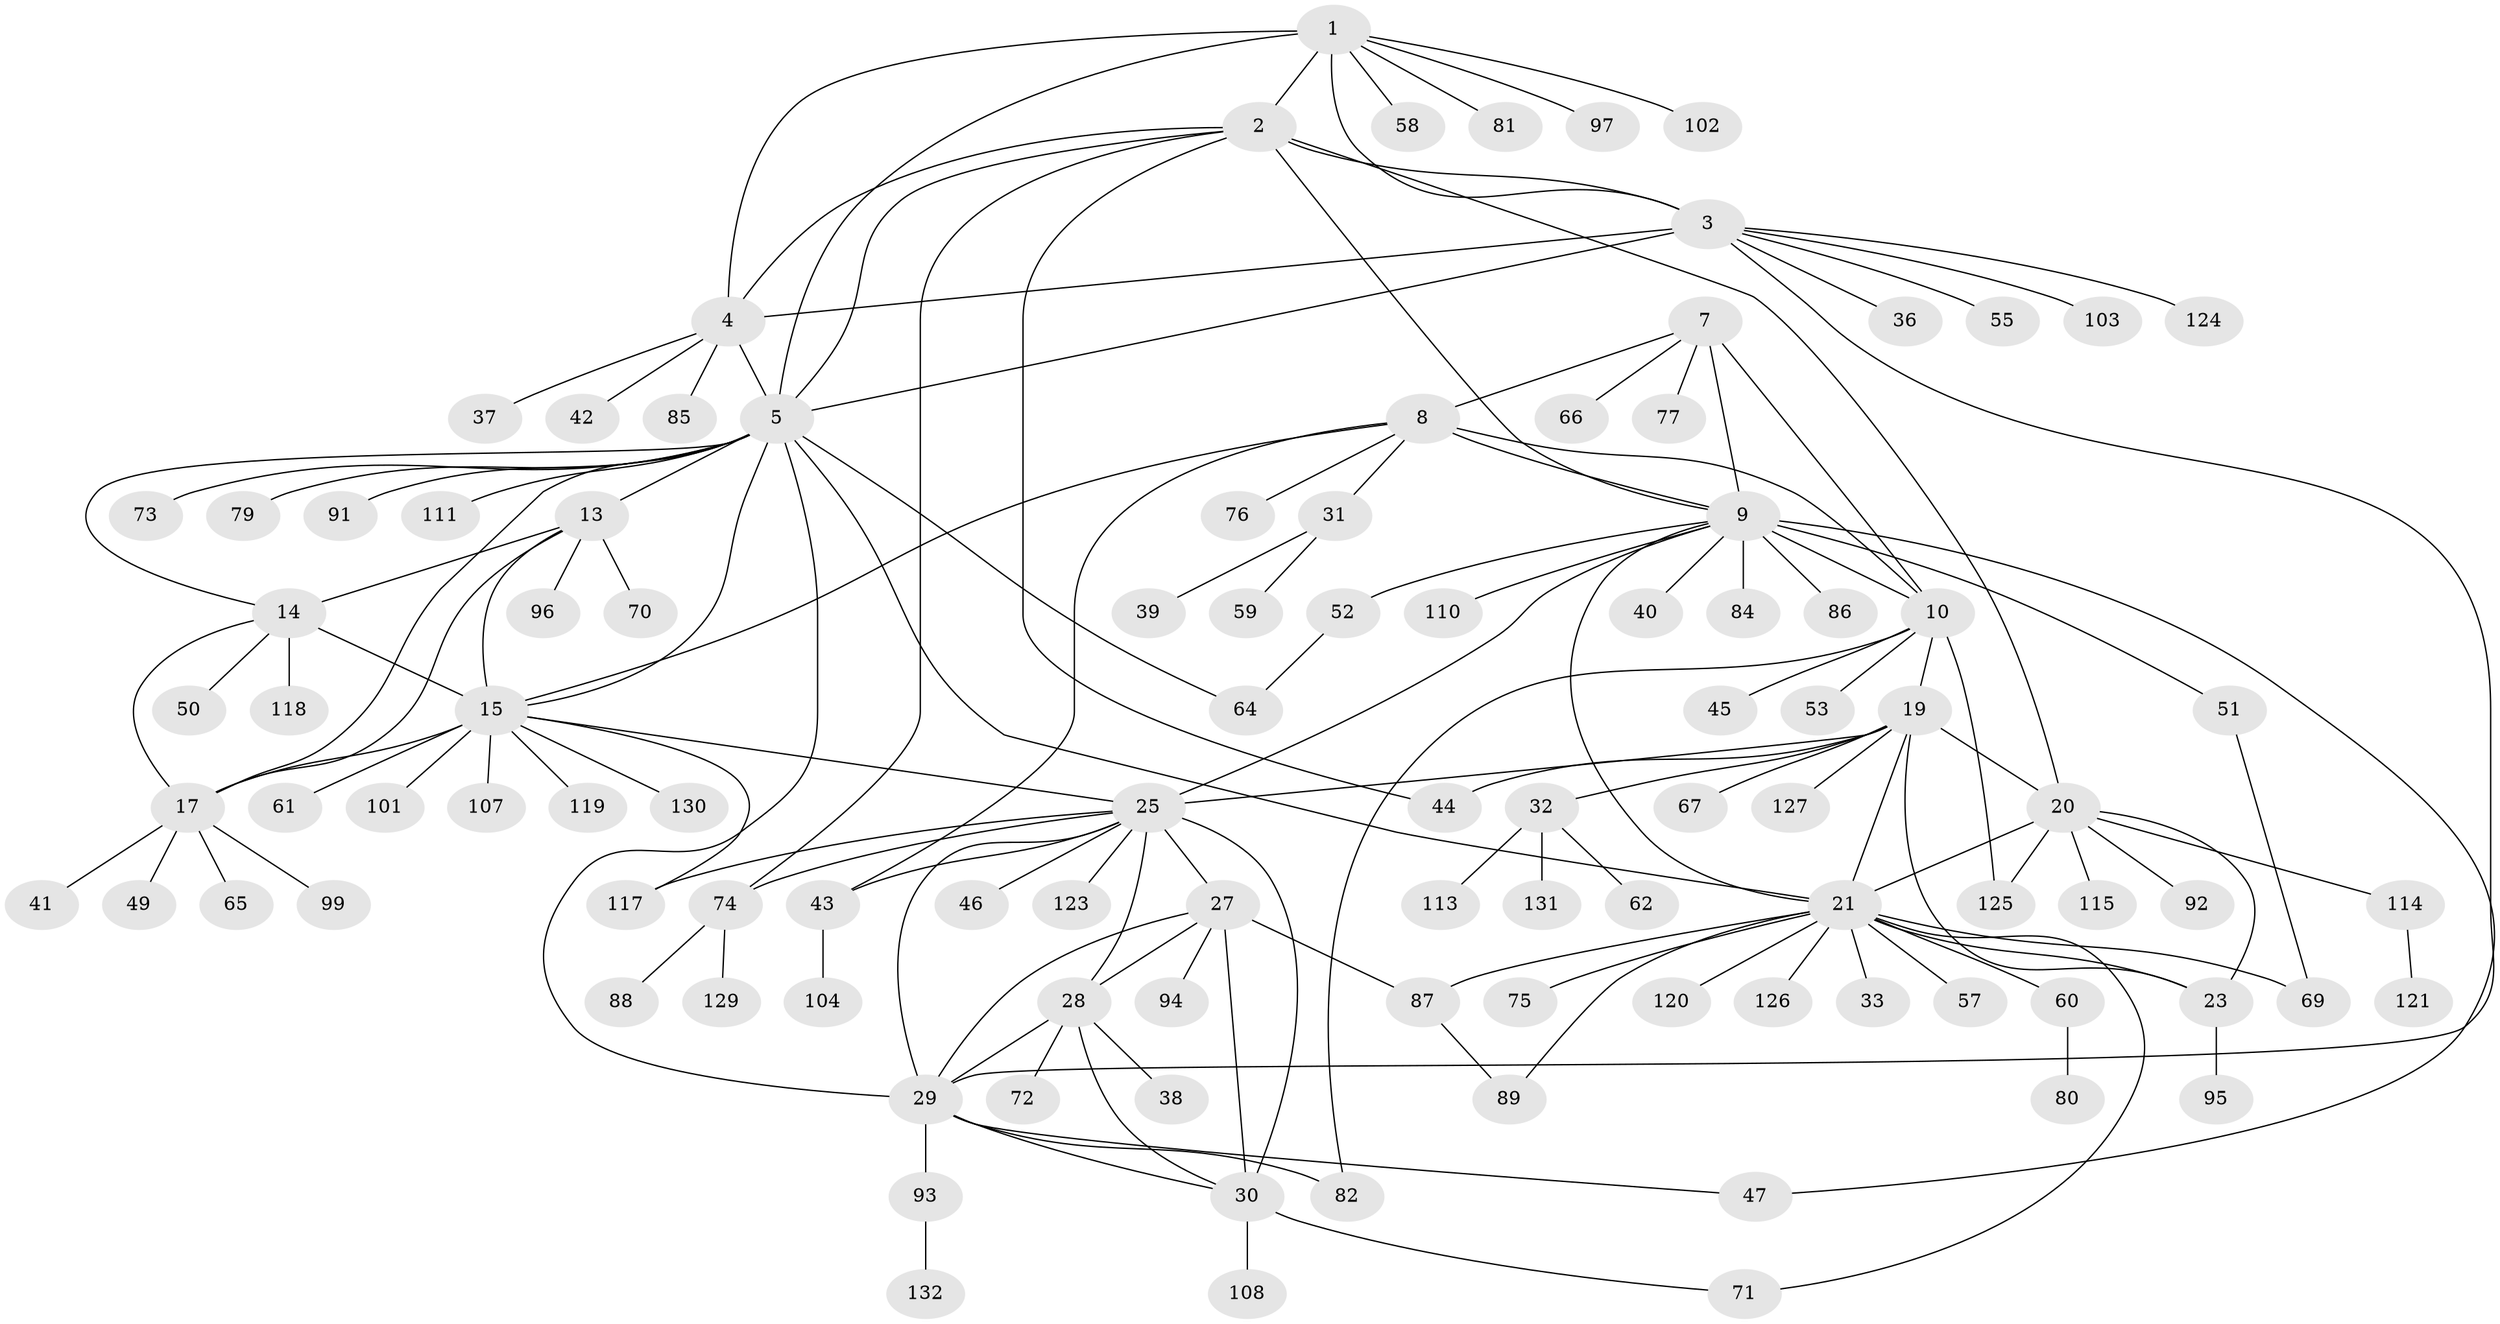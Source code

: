// Generated by graph-tools (version 1.1) at 2025/52/02/27/25 19:52:19]
// undirected, 105 vertices, 148 edges
graph export_dot {
graph [start="1"]
  node [color=gray90,style=filled];
  1 [super="+112"];
  2;
  3 [super="+6"];
  4 [super="+128"];
  5 [super="+18"];
  7 [super="+35"];
  8;
  9 [super="+11"];
  10 [super="+12"];
  13 [super="+105"];
  14 [super="+78"];
  15 [super="+16"];
  17 [super="+63"];
  19 [super="+22"];
  20 [super="+24"];
  21 [super="+54"];
  23 [super="+100"];
  25 [super="+26"];
  27 [super="+90"];
  28 [super="+106"];
  29 [super="+34"];
  30 [super="+56"];
  31 [super="+83"];
  32 [super="+116"];
  33;
  36;
  37;
  38;
  39;
  40 [super="+48"];
  41;
  42;
  43;
  44;
  45;
  46;
  47;
  49;
  50;
  51;
  52;
  53;
  55;
  57;
  58;
  59;
  60 [super="+68"];
  61;
  62;
  64;
  65;
  66;
  67;
  69;
  70;
  71;
  72;
  73;
  74 [super="+122"];
  75;
  76;
  77;
  79;
  80;
  81;
  82;
  84;
  85;
  86;
  87 [super="+109"];
  88;
  89;
  91;
  92;
  93;
  94 [super="+98"];
  95;
  96;
  97;
  99;
  101;
  102;
  103;
  104;
  107;
  108;
  110;
  111;
  113;
  114;
  115;
  117;
  118;
  119;
  120;
  121;
  123;
  124;
  125;
  126;
  127;
  129;
  130;
  131;
  132;
  1 -- 2;
  1 -- 3 [weight=2];
  1 -- 4;
  1 -- 5;
  1 -- 58;
  1 -- 81;
  1 -- 97;
  1 -- 102;
  2 -- 3 [weight=2];
  2 -- 4;
  2 -- 5;
  2 -- 9;
  2 -- 20;
  2 -- 44;
  2 -- 74;
  3 -- 4 [weight=2];
  3 -- 5 [weight=2];
  3 -- 29;
  3 -- 103;
  3 -- 36;
  3 -- 55;
  3 -- 124;
  4 -- 5;
  4 -- 37;
  4 -- 42;
  4 -- 85;
  5 -- 73;
  5 -- 79;
  5 -- 91;
  5 -- 111;
  5 -- 64;
  5 -- 13;
  5 -- 14;
  5 -- 15 [weight=2];
  5 -- 17;
  5 -- 21;
  5 -- 29;
  7 -- 8;
  7 -- 9 [weight=2];
  7 -- 10 [weight=2];
  7 -- 66;
  7 -- 77;
  8 -- 9 [weight=2];
  8 -- 10 [weight=2];
  8 -- 15;
  8 -- 31;
  8 -- 43;
  8 -- 76;
  9 -- 10 [weight=4];
  9 -- 47;
  9 -- 51;
  9 -- 110;
  9 -- 40;
  9 -- 52;
  9 -- 84;
  9 -- 86;
  9 -- 21;
  9 -- 25;
  10 -- 45;
  10 -- 53;
  10 -- 82;
  10 -- 125;
  10 -- 19;
  13 -- 14;
  13 -- 15 [weight=2];
  13 -- 17;
  13 -- 70;
  13 -- 96;
  14 -- 15 [weight=2];
  14 -- 17;
  14 -- 50;
  14 -- 118;
  15 -- 17 [weight=2];
  15 -- 25;
  15 -- 61;
  15 -- 119;
  15 -- 130;
  15 -- 101;
  15 -- 107;
  15 -- 117;
  17 -- 41;
  17 -- 49;
  17 -- 99;
  17 -- 65;
  19 -- 20 [weight=4];
  19 -- 21 [weight=2];
  19 -- 23 [weight=2];
  19 -- 127;
  19 -- 32;
  19 -- 67;
  19 -- 44;
  19 -- 25;
  20 -- 21 [weight=2];
  20 -- 23 [weight=2];
  20 -- 92;
  20 -- 114;
  20 -- 125;
  20 -- 115;
  21 -- 23;
  21 -- 33;
  21 -- 60;
  21 -- 69;
  21 -- 71;
  21 -- 87;
  21 -- 120;
  21 -- 126;
  21 -- 89;
  21 -- 75;
  21 -- 57;
  23 -- 95;
  25 -- 27 [weight=2];
  25 -- 28 [weight=2];
  25 -- 29 [weight=2];
  25 -- 30 [weight=2];
  25 -- 43;
  25 -- 117;
  25 -- 123;
  25 -- 74;
  25 -- 46;
  27 -- 28;
  27 -- 29;
  27 -- 30;
  27 -- 87;
  27 -- 94;
  28 -- 29;
  28 -- 30;
  28 -- 38;
  28 -- 72;
  29 -- 30;
  29 -- 47;
  29 -- 82;
  29 -- 93;
  30 -- 71;
  30 -- 108;
  31 -- 39;
  31 -- 59;
  32 -- 62;
  32 -- 113;
  32 -- 131;
  43 -- 104;
  51 -- 69;
  52 -- 64;
  60 -- 80;
  74 -- 88;
  74 -- 129;
  87 -- 89;
  93 -- 132;
  114 -- 121;
}
